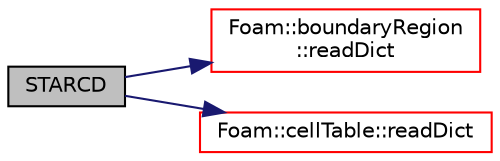 digraph "STARCD"
{
  bgcolor="transparent";
  edge [fontname="Helvetica",fontsize="10",labelfontname="Helvetica",labelfontsize="10"];
  node [fontname="Helvetica",fontsize="10",shape=record];
  rankdir="LR";
  Node1 [label="STARCD",height=0.2,width=0.4,color="black", fillcolor="grey75", style="filled", fontcolor="black"];
  Node1 -> Node2 [color="midnightblue",fontsize="10",style="solid",fontname="Helvetica"];
  Node2 [label="Foam::boundaryRegion\l::readDict",height=0.2,width=0.4,color="red",URL="$a00152.html#ac54ace7467d79653dee278077fb187b6",tooltip="Read constant/boundaryRegion. "];
  Node1 -> Node3 [color="midnightblue",fontsize="10",style="solid",fontname="Helvetica"];
  Node3 [label="Foam::cellTable::readDict",height=0.2,width=0.4,color="red",URL="$a00235.html#a57e56444a03a71b0673d869fbbf5bcc7",tooltip="Read constant/cellTable. "];
}
